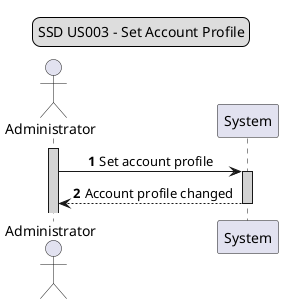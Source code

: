 @startuml
skinparam sequenceMessageAlign center

legend top
SSD US003 - Set Account Profile
end legend

autoactivate on
Actor Administrator
activate Administrator #lightgrey

autonumber
Administrator -> System #lightgrey: Set account profile
System --> Administrator: Account profile changed
@enduml

